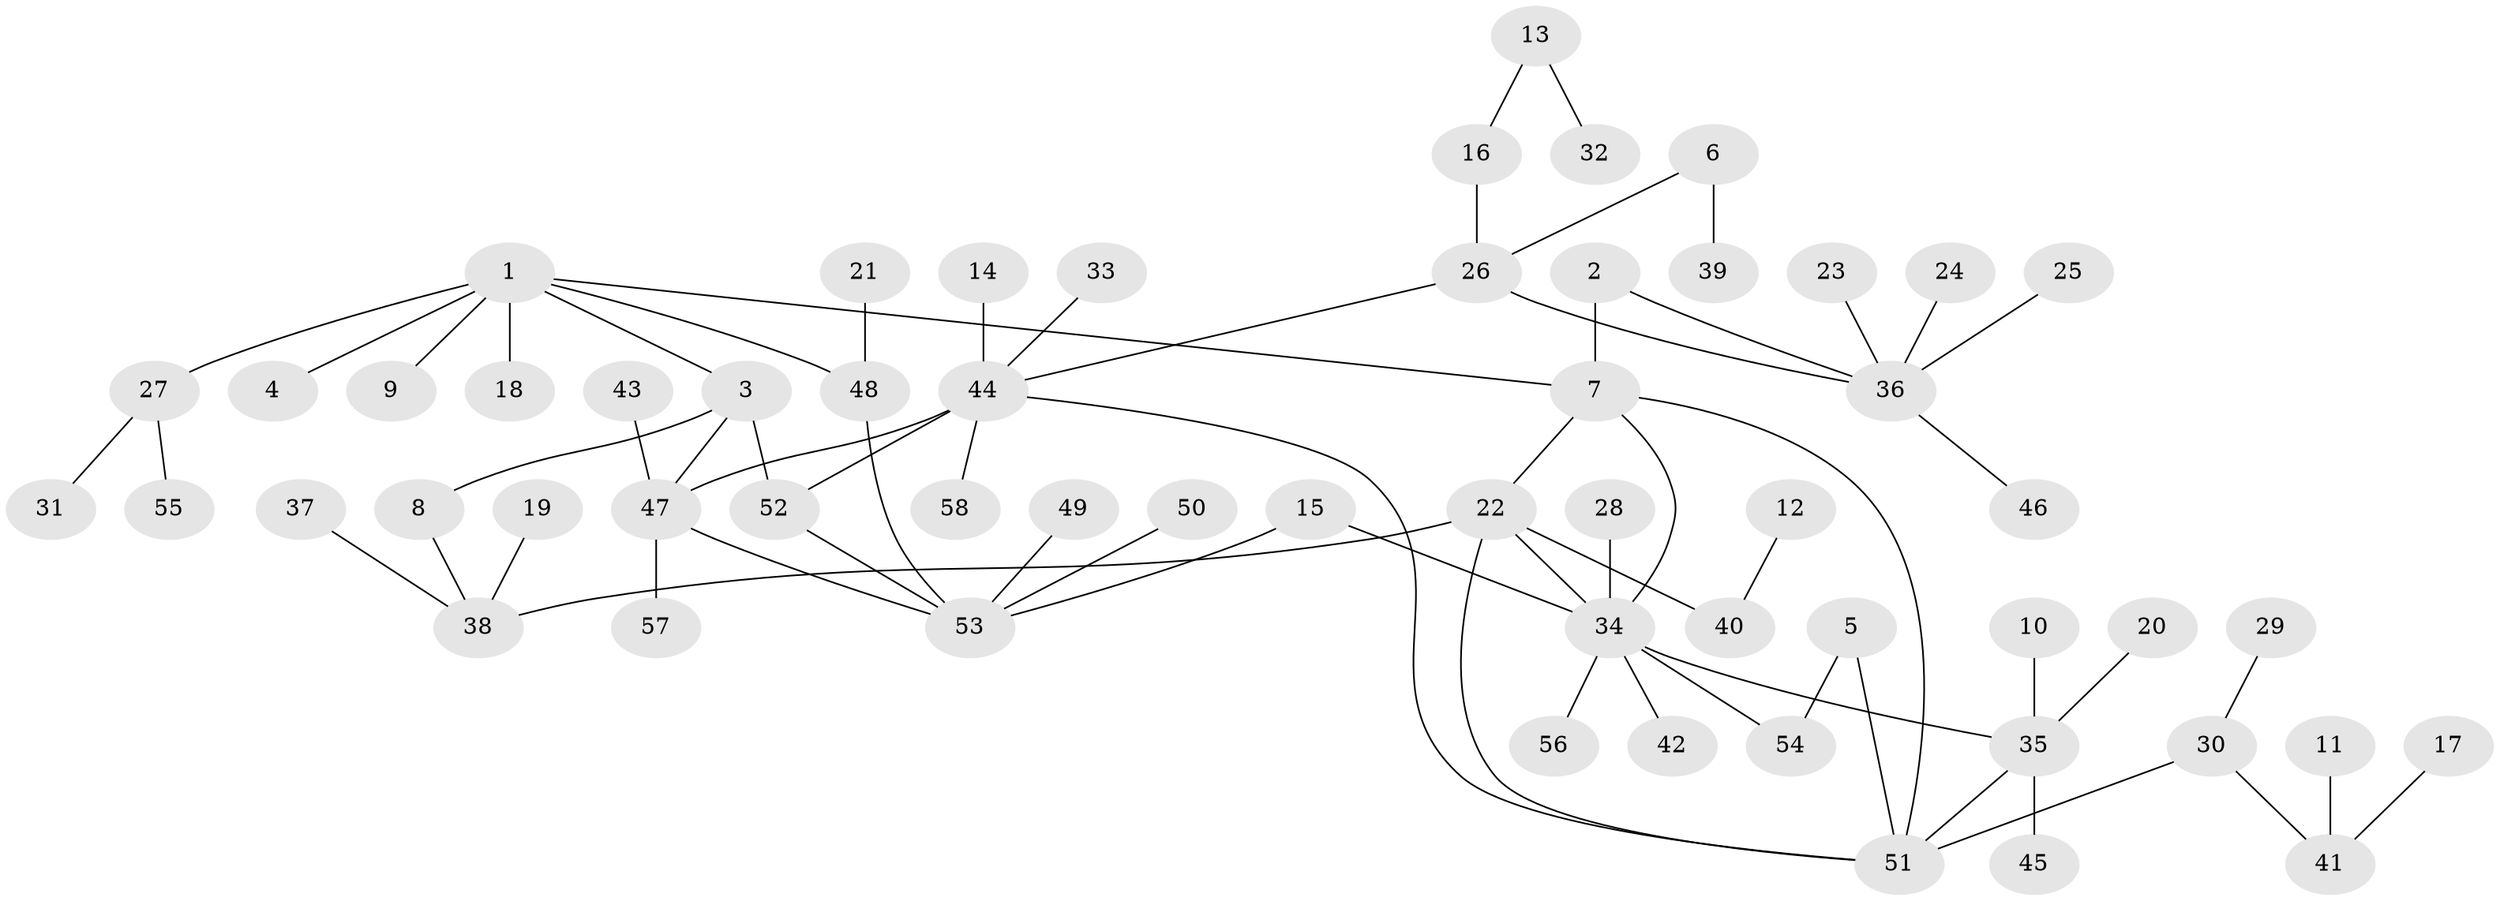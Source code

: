 // original degree distribution, {3: 0.16379310344827586, 5: 0.0603448275862069, 7: 0.017241379310344827, 6: 0.02586206896551724, 4: 0.06896551724137931, 2: 0.21551724137931033, 1: 0.4482758620689655}
// Generated by graph-tools (version 1.1) at 2025/49/03/09/25 03:49:18]
// undirected, 58 vertices, 68 edges
graph export_dot {
graph [start="1"]
  node [color=gray90,style=filled];
  1;
  2;
  3;
  4;
  5;
  6;
  7;
  8;
  9;
  10;
  11;
  12;
  13;
  14;
  15;
  16;
  17;
  18;
  19;
  20;
  21;
  22;
  23;
  24;
  25;
  26;
  27;
  28;
  29;
  30;
  31;
  32;
  33;
  34;
  35;
  36;
  37;
  38;
  39;
  40;
  41;
  42;
  43;
  44;
  45;
  46;
  47;
  48;
  49;
  50;
  51;
  52;
  53;
  54;
  55;
  56;
  57;
  58;
  1 -- 3 [weight=1.0];
  1 -- 4 [weight=1.0];
  1 -- 7 [weight=1.0];
  1 -- 9 [weight=1.0];
  1 -- 18 [weight=1.0];
  1 -- 27 [weight=1.0];
  1 -- 48 [weight=1.0];
  2 -- 7 [weight=1.0];
  2 -- 36 [weight=1.0];
  3 -- 8 [weight=1.0];
  3 -- 47 [weight=1.0];
  3 -- 52 [weight=1.0];
  5 -- 51 [weight=1.0];
  5 -- 54 [weight=1.0];
  6 -- 26 [weight=1.0];
  6 -- 39 [weight=1.0];
  7 -- 22 [weight=1.0];
  7 -- 34 [weight=1.0];
  7 -- 51 [weight=1.0];
  8 -- 38 [weight=1.0];
  10 -- 35 [weight=1.0];
  11 -- 41 [weight=1.0];
  12 -- 40 [weight=1.0];
  13 -- 16 [weight=1.0];
  13 -- 32 [weight=1.0];
  14 -- 44 [weight=1.0];
  15 -- 34 [weight=1.0];
  15 -- 53 [weight=1.0];
  16 -- 26 [weight=1.0];
  17 -- 41 [weight=1.0];
  19 -- 38 [weight=1.0];
  20 -- 35 [weight=1.0];
  21 -- 48 [weight=1.0];
  22 -- 34 [weight=1.0];
  22 -- 38 [weight=1.0];
  22 -- 40 [weight=1.0];
  22 -- 51 [weight=1.0];
  23 -- 36 [weight=1.0];
  24 -- 36 [weight=1.0];
  25 -- 36 [weight=1.0];
  26 -- 36 [weight=1.0];
  26 -- 44 [weight=1.0];
  27 -- 31 [weight=1.0];
  27 -- 55 [weight=1.0];
  28 -- 34 [weight=2.0];
  29 -- 30 [weight=1.0];
  30 -- 41 [weight=1.0];
  30 -- 51 [weight=1.0];
  33 -- 44 [weight=1.0];
  34 -- 35 [weight=1.0];
  34 -- 42 [weight=1.0];
  34 -- 54 [weight=1.0];
  34 -- 56 [weight=1.0];
  35 -- 45 [weight=1.0];
  35 -- 51 [weight=1.0];
  36 -- 46 [weight=1.0];
  37 -- 38 [weight=1.0];
  43 -- 47 [weight=1.0];
  44 -- 47 [weight=1.0];
  44 -- 51 [weight=1.0];
  44 -- 52 [weight=1.0];
  44 -- 58 [weight=1.0];
  47 -- 53 [weight=1.0];
  47 -- 57 [weight=1.0];
  48 -- 53 [weight=1.0];
  49 -- 53 [weight=1.0];
  50 -- 53 [weight=1.0];
  52 -- 53 [weight=1.0];
}
